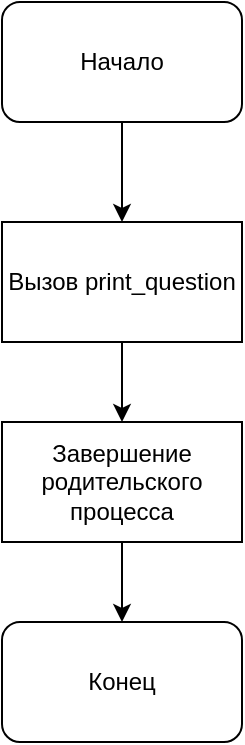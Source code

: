 <mxfile version="17.4.2" type="device"><diagram id="VOTjLxtPzZCKysQSTk2J" name="Страница 1"><mxGraphModel dx="1102" dy="865" grid="1" gridSize="10" guides="1" tooltips="1" connect="1" arrows="1" fold="1" page="1" pageScale="1" pageWidth="827" pageHeight="1169" math="0" shadow="0"><root><mxCell id="0"/><mxCell id="1" parent="0"/><mxCell id="V9sNU87gjcnbdMG8WAxd-3" style="edgeStyle=orthogonalEdgeStyle;rounded=0;orthogonalLoop=1;jettySize=auto;html=1;entryX=0.5;entryY=0;entryDx=0;entryDy=0;" parent="1" source="V9sNU87gjcnbdMG8WAxd-1" target="V9sNU87gjcnbdMG8WAxd-2" edge="1"><mxGeometry relative="1" as="geometry"/></mxCell><mxCell id="V9sNU87gjcnbdMG8WAxd-1" value="Начало" style="rounded=1;whiteSpace=wrap;html=1;" parent="1" vertex="1"><mxGeometry x="370" y="110" width="120" height="60" as="geometry"/></mxCell><mxCell id="V9sNU87gjcnbdMG8WAxd-5" style="edgeStyle=orthogonalEdgeStyle;rounded=0;orthogonalLoop=1;jettySize=auto;html=1;entryX=0.5;entryY=0;entryDx=0;entryDy=0;" parent="1" source="V9sNU87gjcnbdMG8WAxd-2" target="V9sNU87gjcnbdMG8WAxd-4" edge="1"><mxGeometry relative="1" as="geometry"/></mxCell><mxCell id="V9sNU87gjcnbdMG8WAxd-2" value="Вызов print_question" style="rounded=0;whiteSpace=wrap;html=1;" parent="1" vertex="1"><mxGeometry x="370" y="220" width="120" height="60" as="geometry"/></mxCell><mxCell id="V9sNU87gjcnbdMG8WAxd-7" style="edgeStyle=orthogonalEdgeStyle;rounded=0;orthogonalLoop=1;jettySize=auto;html=1;entryX=0.5;entryY=0;entryDx=0;entryDy=0;" parent="1" source="V9sNU87gjcnbdMG8WAxd-4" target="V9sNU87gjcnbdMG8WAxd-6" edge="1"><mxGeometry relative="1" as="geometry"/></mxCell><mxCell id="V9sNU87gjcnbdMG8WAxd-4" value="Завершение родительского процесса" style="rounded=0;whiteSpace=wrap;html=1;" parent="1" vertex="1"><mxGeometry x="370" y="320" width="120" height="60" as="geometry"/></mxCell><mxCell id="V9sNU87gjcnbdMG8WAxd-6" value="Конец" style="rounded=1;whiteSpace=wrap;html=1;" parent="1" vertex="1"><mxGeometry x="370" y="420" width="120" height="60" as="geometry"/></mxCell></root></mxGraphModel></diagram></mxfile>